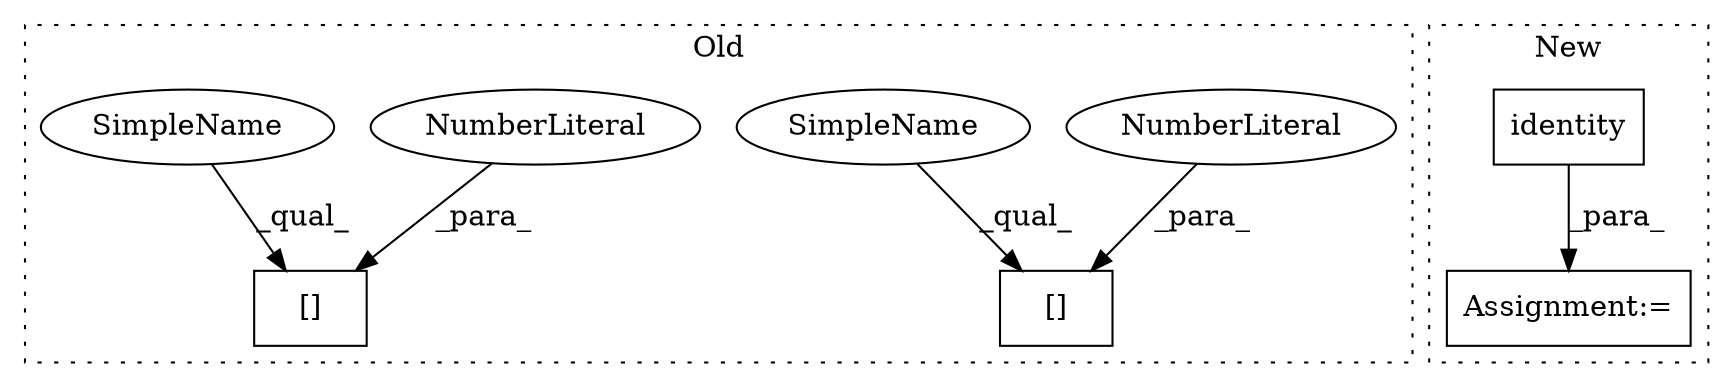 digraph G {
subgraph cluster0 {
1 [label="[]" a="2" s="8455,8467" l="11,1" shape="box"];
4 [label="NumberLiteral" a="34" s="8466" l="1" shape="ellipse"];
5 [label="[]" a="2" s="8522,8534" l="11,1" shape="box"];
6 [label="NumberLiteral" a="34" s="8533" l="1" shape="ellipse"];
7 [label="SimpleName" a="42" s="8522" l="10" shape="ellipse"];
8 [label="SimpleName" a="42" s="8455" l="10" shape="ellipse"];
label = "Old";
style="dotted";
}
subgraph cluster1 {
2 [label="identity" a="32" s="7732,7748" l="9,1" shape="box"];
3 [label="Assignment:=" a="7" s="7631" l="6" shape="box"];
label = "New";
style="dotted";
}
2 -> 3 [label="_para_"];
4 -> 1 [label="_para_"];
6 -> 5 [label="_para_"];
7 -> 5 [label="_qual_"];
8 -> 1 [label="_qual_"];
}